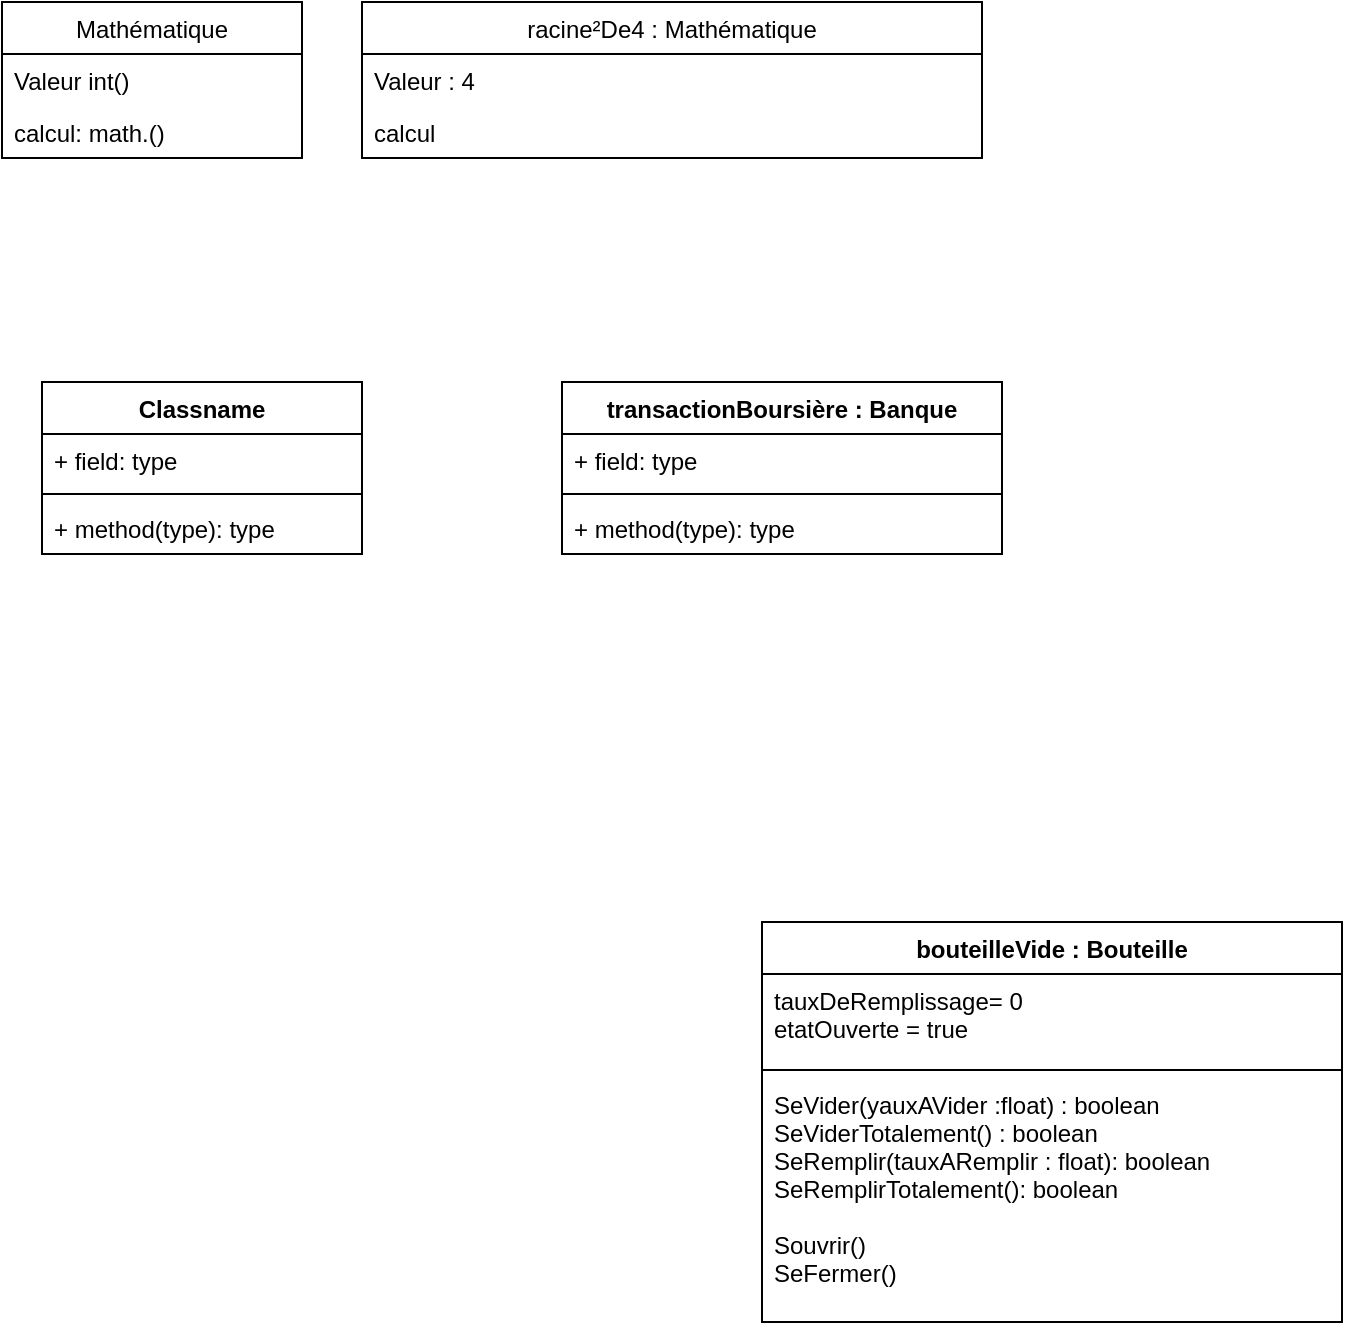 <mxfile version="20.8.10" type="github">
  <diagram id="C5RBs43oDa-KdzZeNtuy" name="Page-1">
    <mxGraphModel dx="1194" dy="770" grid="1" gridSize="10" guides="1" tooltips="1" connect="1" arrows="1" fold="1" page="1" pageScale="1" pageWidth="827" pageHeight="1169" math="0" shadow="0">
      <root>
        <mxCell id="WIyWlLk6GJQsqaUBKTNV-0" />
        <mxCell id="WIyWlLk6GJQsqaUBKTNV-1" parent="WIyWlLk6GJQsqaUBKTNV-0" />
        <mxCell id="fscB0jBE0a1TeuX1BrEp-1" value="racine²De4 : Mathématique" style="swimlane;fontStyle=0;childLayout=stackLayout;horizontal=1;startSize=26;fillColor=none;horizontalStack=0;resizeParent=1;resizeParentMax=0;resizeLast=0;collapsible=1;marginBottom=0;" vertex="1" parent="WIyWlLk6GJQsqaUBKTNV-1">
          <mxGeometry x="200" y="120" width="310" height="78" as="geometry" />
        </mxCell>
        <mxCell id="fscB0jBE0a1TeuX1BrEp-2" value="Valeur : 4" style="text;strokeColor=none;fillColor=none;align=left;verticalAlign=top;spacingLeft=4;spacingRight=4;overflow=hidden;rotatable=0;points=[[0,0.5],[1,0.5]];portConstraint=eastwest;" vertex="1" parent="fscB0jBE0a1TeuX1BrEp-1">
          <mxGeometry y="26" width="310" height="26" as="geometry" />
        </mxCell>
        <mxCell id="fscB0jBE0a1TeuX1BrEp-3" value="calcul" style="text;strokeColor=none;fillColor=none;align=left;verticalAlign=top;spacingLeft=4;spacingRight=4;overflow=hidden;rotatable=0;points=[[0,0.5],[1,0.5]];portConstraint=eastwest;" vertex="1" parent="fscB0jBE0a1TeuX1BrEp-1">
          <mxGeometry y="52" width="310" height="26" as="geometry" />
        </mxCell>
        <mxCell id="fscB0jBE0a1TeuX1BrEp-6" value="Mathématique" style="swimlane;fontStyle=0;childLayout=stackLayout;horizontal=1;startSize=26;fillColor=none;horizontalStack=0;resizeParent=1;resizeParentMax=0;resizeLast=0;collapsible=1;marginBottom=0;" vertex="1" parent="WIyWlLk6GJQsqaUBKTNV-1">
          <mxGeometry x="20" y="120" width="150" height="78" as="geometry" />
        </mxCell>
        <mxCell id="fscB0jBE0a1TeuX1BrEp-7" value="Valeur int()" style="text;strokeColor=none;fillColor=none;align=left;verticalAlign=top;spacingLeft=4;spacingRight=4;overflow=hidden;rotatable=0;points=[[0,0.5],[1,0.5]];portConstraint=eastwest;" vertex="1" parent="fscB0jBE0a1TeuX1BrEp-6">
          <mxGeometry y="26" width="150" height="26" as="geometry" />
        </mxCell>
        <mxCell id="fscB0jBE0a1TeuX1BrEp-8" value="calcul: math.()" style="text;strokeColor=none;fillColor=none;align=left;verticalAlign=top;spacingLeft=4;spacingRight=4;overflow=hidden;rotatable=0;points=[[0,0.5],[1,0.5]];portConstraint=eastwest;" vertex="1" parent="fscB0jBE0a1TeuX1BrEp-6">
          <mxGeometry y="52" width="150" height="26" as="geometry" />
        </mxCell>
        <mxCell id="fscB0jBE0a1TeuX1BrEp-19" value="Classname" style="swimlane;fontStyle=1;align=center;verticalAlign=top;childLayout=stackLayout;horizontal=1;startSize=26;horizontalStack=0;resizeParent=1;resizeParentMax=0;resizeLast=0;collapsible=1;marginBottom=0;" vertex="1" parent="WIyWlLk6GJQsqaUBKTNV-1">
          <mxGeometry x="40" y="310" width="160" height="86" as="geometry" />
        </mxCell>
        <mxCell id="fscB0jBE0a1TeuX1BrEp-20" value="+ field: type" style="text;strokeColor=none;fillColor=none;align=left;verticalAlign=top;spacingLeft=4;spacingRight=4;overflow=hidden;rotatable=0;points=[[0,0.5],[1,0.5]];portConstraint=eastwest;" vertex="1" parent="fscB0jBE0a1TeuX1BrEp-19">
          <mxGeometry y="26" width="160" height="26" as="geometry" />
        </mxCell>
        <mxCell id="fscB0jBE0a1TeuX1BrEp-21" value="" style="line;strokeWidth=1;fillColor=none;align=left;verticalAlign=middle;spacingTop=-1;spacingLeft=3;spacingRight=3;rotatable=0;labelPosition=right;points=[];portConstraint=eastwest;strokeColor=inherit;" vertex="1" parent="fscB0jBE0a1TeuX1BrEp-19">
          <mxGeometry y="52" width="160" height="8" as="geometry" />
        </mxCell>
        <mxCell id="fscB0jBE0a1TeuX1BrEp-22" value="+ method(type): type" style="text;strokeColor=none;fillColor=none;align=left;verticalAlign=top;spacingLeft=4;spacingRight=4;overflow=hidden;rotatable=0;points=[[0,0.5],[1,0.5]];portConstraint=eastwest;" vertex="1" parent="fscB0jBE0a1TeuX1BrEp-19">
          <mxGeometry y="60" width="160" height="26" as="geometry" />
        </mxCell>
        <mxCell id="fscB0jBE0a1TeuX1BrEp-23" value="transactionBoursière : Banque" style="swimlane;fontStyle=1;align=center;verticalAlign=top;childLayout=stackLayout;horizontal=1;startSize=26;horizontalStack=0;resizeParent=1;resizeParentMax=0;resizeLast=0;collapsible=1;marginBottom=0;" vertex="1" parent="WIyWlLk6GJQsqaUBKTNV-1">
          <mxGeometry x="300" y="310" width="220" height="86" as="geometry" />
        </mxCell>
        <mxCell id="fscB0jBE0a1TeuX1BrEp-24" value="+ field: type" style="text;strokeColor=none;fillColor=none;align=left;verticalAlign=top;spacingLeft=4;spacingRight=4;overflow=hidden;rotatable=0;points=[[0,0.5],[1,0.5]];portConstraint=eastwest;" vertex="1" parent="fscB0jBE0a1TeuX1BrEp-23">
          <mxGeometry y="26" width="220" height="26" as="geometry" />
        </mxCell>
        <mxCell id="fscB0jBE0a1TeuX1BrEp-25" value="" style="line;strokeWidth=1;fillColor=none;align=left;verticalAlign=middle;spacingTop=-1;spacingLeft=3;spacingRight=3;rotatable=0;labelPosition=right;points=[];portConstraint=eastwest;strokeColor=inherit;" vertex="1" parent="fscB0jBE0a1TeuX1BrEp-23">
          <mxGeometry y="52" width="220" height="8" as="geometry" />
        </mxCell>
        <mxCell id="fscB0jBE0a1TeuX1BrEp-26" value="+ method(type): type" style="text;strokeColor=none;fillColor=none;align=left;verticalAlign=top;spacingLeft=4;spacingRight=4;overflow=hidden;rotatable=0;points=[[0,0.5],[1,0.5]];portConstraint=eastwest;" vertex="1" parent="fscB0jBE0a1TeuX1BrEp-23">
          <mxGeometry y="60" width="220" height="26" as="geometry" />
        </mxCell>
        <mxCell id="fscB0jBE0a1TeuX1BrEp-27" value="bouteilleVide : Bouteille" style="swimlane;fontStyle=1;align=center;verticalAlign=top;childLayout=stackLayout;horizontal=1;startSize=26;horizontalStack=0;resizeParent=1;resizeParentMax=0;resizeLast=0;collapsible=1;marginBottom=0;" vertex="1" parent="WIyWlLk6GJQsqaUBKTNV-1">
          <mxGeometry x="400" y="580" width="290" height="200" as="geometry" />
        </mxCell>
        <mxCell id="fscB0jBE0a1TeuX1BrEp-28" value="tauxDeRemplissage= 0&#xa;etatOuverte = true" style="text;strokeColor=none;fillColor=none;align=left;verticalAlign=top;spacingLeft=4;spacingRight=4;overflow=hidden;rotatable=0;points=[[0,0.5],[1,0.5]];portConstraint=eastwest;" vertex="1" parent="fscB0jBE0a1TeuX1BrEp-27">
          <mxGeometry y="26" width="290" height="44" as="geometry" />
        </mxCell>
        <mxCell id="fscB0jBE0a1TeuX1BrEp-29" value="" style="line;strokeWidth=1;fillColor=none;align=left;verticalAlign=middle;spacingTop=-1;spacingLeft=3;spacingRight=3;rotatable=0;labelPosition=right;points=[];portConstraint=eastwest;strokeColor=inherit;" vertex="1" parent="fscB0jBE0a1TeuX1BrEp-27">
          <mxGeometry y="70" width="290" height="8" as="geometry" />
        </mxCell>
        <mxCell id="fscB0jBE0a1TeuX1BrEp-30" value="SeVider(yauxAVider :float) : boolean&#xa;SeViderTotalement() : boolean&#xa;SeRemplir(tauxARemplir : float): boolean&#xa;SeRemplirTotalement(): boolean&#xa;&#xa;Souvrir()&#xa;SeFermer()" style="text;strokeColor=none;fillColor=none;align=left;verticalAlign=top;spacingLeft=4;spacingRight=4;overflow=hidden;rotatable=0;points=[[0,0.5],[1,0.5]];portConstraint=eastwest;" vertex="1" parent="fscB0jBE0a1TeuX1BrEp-27">
          <mxGeometry y="78" width="290" height="122" as="geometry" />
        </mxCell>
      </root>
    </mxGraphModel>
  </diagram>
</mxfile>
